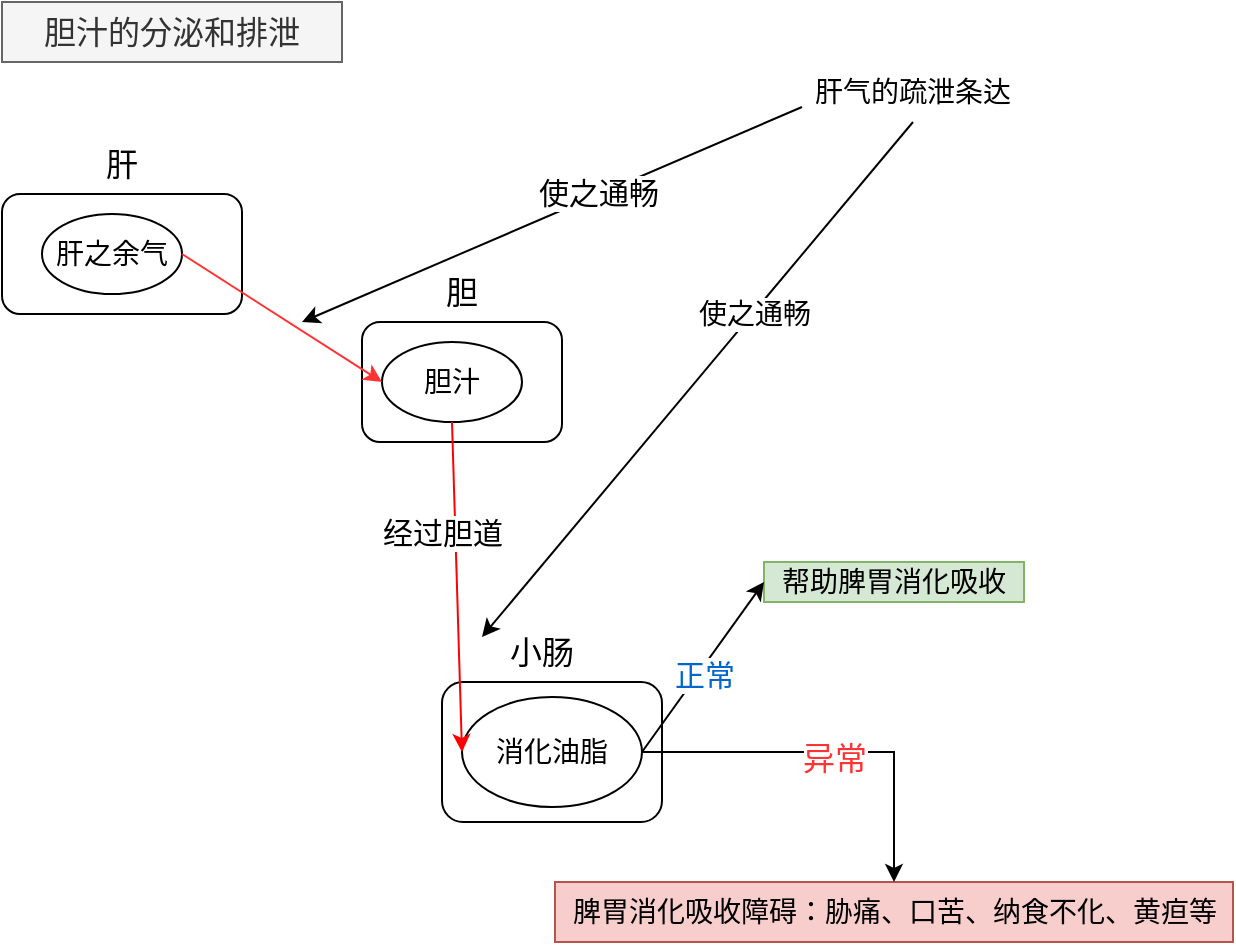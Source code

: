 <mxfile version="22.1.16" type="github">
  <diagram name="第 1 页" id="wuVD9QrXgqFsynZhE4xT">
    <mxGraphModel dx="1050" dy="557" grid="1" gridSize="10" guides="1" tooltips="1" connect="1" arrows="1" fold="1" page="1" pageScale="1" pageWidth="827" pageHeight="1169" math="0" shadow="0">
      <root>
        <mxCell id="0" />
        <mxCell id="1" parent="0" />
        <mxCell id="aYS5a1OjMAegnJL1szjv-5" value="" style="rounded=1;whiteSpace=wrap;html=1;" vertex="1" parent="1">
          <mxGeometry x="240" y="200" width="100" height="60" as="geometry" />
        </mxCell>
        <mxCell id="aYS5a1OjMAegnJL1szjv-6" value="胆" style="text;html=1;strokeColor=none;fillColor=none;align=center;verticalAlign=middle;whiteSpace=wrap;rounded=0;fontSize=16;" vertex="1" parent="1">
          <mxGeometry x="260" y="170" width="60" height="30" as="geometry" />
        </mxCell>
        <mxCell id="aYS5a1OjMAegnJL1szjv-9" value="胆汁" style="ellipse;whiteSpace=wrap;html=1;fontSize=14;" vertex="1" parent="1">
          <mxGeometry x="250" y="210" width="70" height="40" as="geometry" />
        </mxCell>
        <mxCell id="aYS5a1OjMAegnJL1szjv-31" value="" style="group" vertex="1" connectable="0" parent="1">
          <mxGeometry x="60" y="106" width="120" height="90" as="geometry" />
        </mxCell>
        <mxCell id="aYS5a1OjMAegnJL1szjv-7" value="" style="rounded=1;whiteSpace=wrap;html=1;" vertex="1" parent="aYS5a1OjMAegnJL1szjv-31">
          <mxGeometry y="30" width="120" height="60" as="geometry" />
        </mxCell>
        <mxCell id="aYS5a1OjMAegnJL1szjv-8" value="肝" style="text;html=1;strokeColor=none;fillColor=none;align=center;verticalAlign=middle;whiteSpace=wrap;rounded=0;fontSize=16;" vertex="1" parent="aYS5a1OjMAegnJL1szjv-31">
          <mxGeometry x="30" width="60" height="30" as="geometry" />
        </mxCell>
        <mxCell id="aYS5a1OjMAegnJL1szjv-12" value="肝之余气" style="ellipse;whiteSpace=wrap;html=1;fontSize=14;" vertex="1" parent="aYS5a1OjMAegnJL1szjv-31">
          <mxGeometry x="20" y="40" width="70" height="40" as="geometry" />
        </mxCell>
        <mxCell id="aYS5a1OjMAegnJL1szjv-14" value="" style="endArrow=classic;html=1;rounded=0;exitX=1;exitY=0.5;exitDx=0;exitDy=0;entryX=0;entryY=0.5;entryDx=0;entryDy=0;strokeColor=#FF3333;" edge="1" parent="1" source="aYS5a1OjMAegnJL1szjv-12" target="aYS5a1OjMAegnJL1szjv-9">
          <mxGeometry width="50" height="50" relative="1" as="geometry">
            <mxPoint x="150" y="170" as="sourcePoint" />
            <mxPoint x="200" y="120" as="targetPoint" />
          </mxGeometry>
        </mxCell>
        <mxCell id="aYS5a1OjMAegnJL1szjv-32" value="肝气的疏泄条达" style="text;html=1;strokeColor=none;fillColor=none;align=center;verticalAlign=middle;whiteSpace=wrap;rounded=0;fontSize=14;" vertex="1" parent="1">
          <mxGeometry x="460" y="70" width="111" height="30" as="geometry" />
        </mxCell>
        <mxCell id="aYS5a1OjMAegnJL1szjv-33" value="" style="endArrow=classic;html=1;rounded=0;exitX=0;exitY=0.75;exitDx=0;exitDy=0;" edge="1" parent="1" source="aYS5a1OjMAegnJL1szjv-32">
          <mxGeometry width="50" height="50" relative="1" as="geometry">
            <mxPoint x="290" y="120" as="sourcePoint" />
            <mxPoint x="210" y="200" as="targetPoint" />
          </mxGeometry>
        </mxCell>
        <mxCell id="aYS5a1OjMAegnJL1szjv-35" value="使之通畅" style="edgeLabel;html=1;align=center;verticalAlign=middle;resizable=0;points=[];fontSize=15;" vertex="1" connectable="0" parent="aYS5a1OjMAegnJL1szjv-33">
          <mxGeometry x="-0.187" y="-1" relative="1" as="geometry">
            <mxPoint as="offset" />
          </mxGeometry>
        </mxCell>
        <mxCell id="aYS5a1OjMAegnJL1szjv-34" value="" style="endArrow=classic;html=1;rounded=0;exitX=0.5;exitY=1;exitDx=0;exitDy=0;entryX=0;entryY=0.25;entryDx=0;entryDy=0;" edge="1" parent="1" source="aYS5a1OjMAegnJL1szjv-32" target="aYS5a1OjMAegnJL1szjv-27">
          <mxGeometry width="50" height="50" relative="1" as="geometry">
            <mxPoint x="590" y="210" as="sourcePoint" />
            <mxPoint x="640" y="160" as="targetPoint" />
          </mxGeometry>
        </mxCell>
        <mxCell id="aYS5a1OjMAegnJL1szjv-36" value="使之通畅" style="edgeLabel;html=1;align=center;verticalAlign=middle;resizable=0;points=[];fontSize=14;" vertex="1" connectable="0" parent="aYS5a1OjMAegnJL1szjv-34">
          <mxGeometry x="-0.259" relative="1" as="geometry">
            <mxPoint as="offset" />
          </mxGeometry>
        </mxCell>
        <mxCell id="aYS5a1OjMAegnJL1szjv-37" value="胆汁的分泌和排泄" style="text;html=1;strokeColor=#666666;fillColor=#f5f5f5;align=center;verticalAlign=middle;whiteSpace=wrap;rounded=0;fontSize=16;fontColor=#333333;" vertex="1" parent="1">
          <mxGeometry x="60" y="40" width="170" height="30" as="geometry" />
        </mxCell>
        <mxCell id="aYS5a1OjMAegnJL1szjv-41" value="" style="group" vertex="1" connectable="0" parent="1">
          <mxGeometry x="280" y="350" width="110" height="100" as="geometry" />
        </mxCell>
        <mxCell id="aYS5a1OjMAegnJL1szjv-26" value="" style="rounded=1;whiteSpace=wrap;html=1;" vertex="1" parent="aYS5a1OjMAegnJL1szjv-41">
          <mxGeometry y="30" width="110" height="70" as="geometry" />
        </mxCell>
        <mxCell id="aYS5a1OjMAegnJL1szjv-27" value="小肠" style="text;html=1;strokeColor=none;fillColor=none;align=center;verticalAlign=middle;whiteSpace=wrap;rounded=0;fontSize=16;" vertex="1" parent="aYS5a1OjMAegnJL1szjv-41">
          <mxGeometry x="20" width="60" height="30" as="geometry" />
        </mxCell>
        <mxCell id="aYS5a1OjMAegnJL1szjv-29" value="消化油脂" style="ellipse;whiteSpace=wrap;html=1;fontSize=14;" vertex="1" parent="aYS5a1OjMAegnJL1szjv-41">
          <mxGeometry x="10" y="37.5" width="90" height="55" as="geometry" />
        </mxCell>
        <mxCell id="aYS5a1OjMAegnJL1szjv-18" value="" style="endArrow=classic;html=1;rounded=0;exitX=0.5;exitY=1;exitDx=0;exitDy=0;entryX=0;entryY=0.5;entryDx=0;entryDy=0;strokeColor=#FF0000;" edge="1" parent="1" source="aYS5a1OjMAegnJL1szjv-9" target="aYS5a1OjMAegnJL1szjv-29">
          <mxGeometry relative="1" as="geometry">
            <mxPoint x="300" y="250" as="sourcePoint" />
            <mxPoint x="353.452" y="333.663" as="targetPoint" />
          </mxGeometry>
        </mxCell>
        <mxCell id="aYS5a1OjMAegnJL1szjv-23" value="经过胆道" style="edgeLabel;html=1;align=center;verticalAlign=middle;resizable=0;points=[];fontSize=15;" vertex="1" connectable="0" parent="aYS5a1OjMAegnJL1szjv-18">
          <mxGeometry x="0.012" y="-1" relative="1" as="geometry">
            <mxPoint x="-7" y="-29" as="offset" />
          </mxGeometry>
        </mxCell>
        <mxCell id="aYS5a1OjMAegnJL1szjv-50" value="帮助脾胃消化吸收" style="text;html=1;strokeColor=#82b366;fillColor=#d5e8d4;align=center;verticalAlign=middle;whiteSpace=wrap;rounded=0;fontSize=14;" vertex="1" parent="1">
          <mxGeometry x="441" y="320" width="130" height="20" as="geometry" />
        </mxCell>
        <mxCell id="aYS5a1OjMAegnJL1szjv-51" value="" style="endArrow=classic;html=1;rounded=0;entryX=0;entryY=0.5;entryDx=0;entryDy=0;exitX=1;exitY=0.5;exitDx=0;exitDy=0;" edge="1" parent="1" source="aYS5a1OjMAegnJL1szjv-29" target="aYS5a1OjMAegnJL1szjv-50">
          <mxGeometry width="50" height="50" relative="1" as="geometry">
            <mxPoint x="380" y="430" as="sourcePoint" />
            <mxPoint x="430" y="380" as="targetPoint" />
          </mxGeometry>
        </mxCell>
        <mxCell id="aYS5a1OjMAegnJL1szjv-52" value="正常" style="edgeLabel;html=1;align=center;verticalAlign=middle;resizable=0;points=[];fontSize=15;fontColor=#0066CC;" vertex="1" connectable="0" parent="aYS5a1OjMAegnJL1szjv-51">
          <mxGeometry x="-0.057" y="-2" relative="1" as="geometry">
            <mxPoint as="offset" />
          </mxGeometry>
        </mxCell>
        <mxCell id="aYS5a1OjMAegnJL1szjv-53" value="脾胃消化吸收障碍：胁痛、口苦、纳食不化、黄疸等" style="text;html=1;strokeColor=#b85450;fillColor=#f8cecc;align=center;verticalAlign=middle;whiteSpace=wrap;rounded=0;fontSize=14;" vertex="1" parent="1">
          <mxGeometry x="336.5" y="480" width="339" height="30" as="geometry" />
        </mxCell>
        <mxCell id="aYS5a1OjMAegnJL1szjv-54" style="edgeStyle=orthogonalEdgeStyle;rounded=0;orthogonalLoop=1;jettySize=auto;html=1;exitX=1;exitY=0.5;exitDx=0;exitDy=0;" edge="1" parent="1" source="aYS5a1OjMAegnJL1szjv-29" target="aYS5a1OjMAegnJL1szjv-53">
          <mxGeometry relative="1" as="geometry" />
        </mxCell>
        <mxCell id="aYS5a1OjMAegnJL1szjv-55" value="异常" style="edgeLabel;html=1;align=center;verticalAlign=middle;resizable=0;points=[];fontSize=16;fontColor=#FF3333;" vertex="1" connectable="0" parent="aYS5a1OjMAegnJL1szjv-54">
          <mxGeometry y="-3" relative="1" as="geometry">
            <mxPoint as="offset" />
          </mxGeometry>
        </mxCell>
      </root>
    </mxGraphModel>
  </diagram>
</mxfile>
